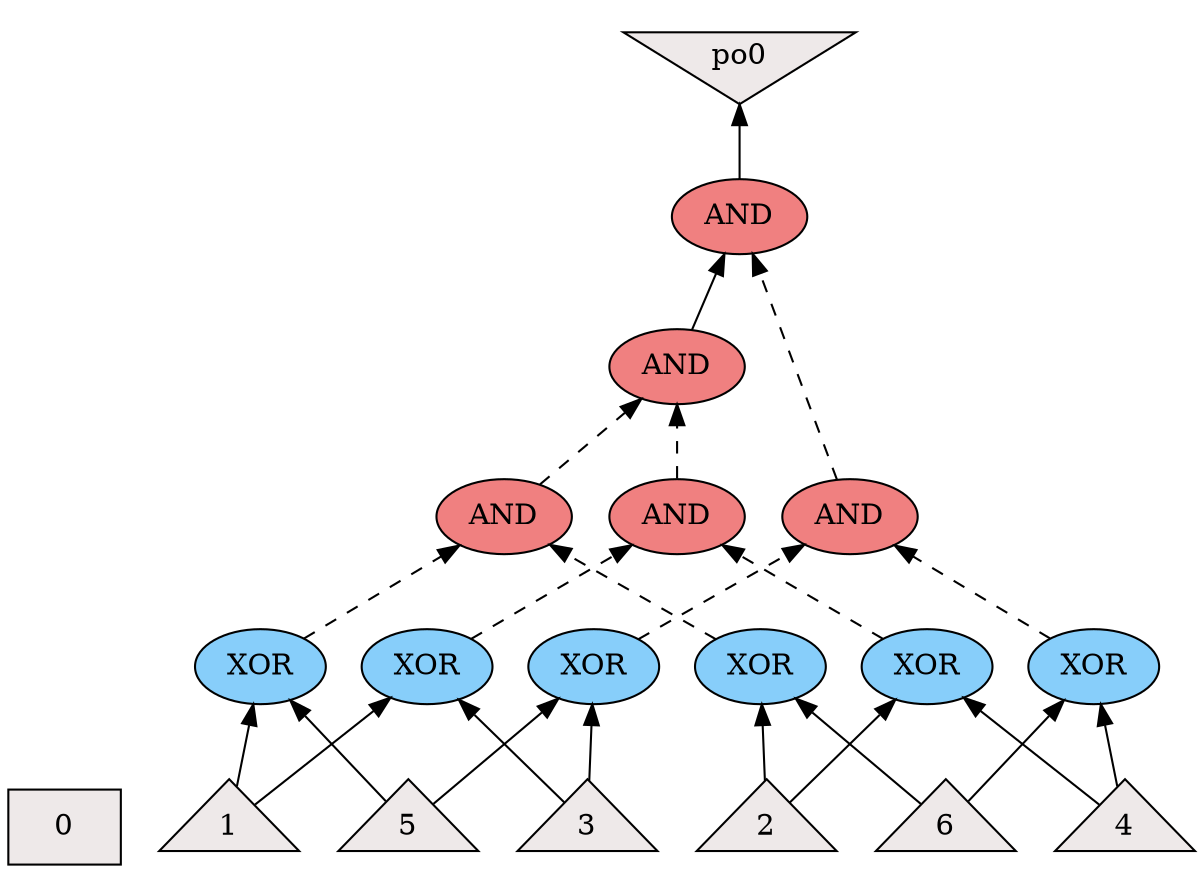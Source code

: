 digraph {
rankdir=BT;
0 [label="0",shape=box,style=filled,fillcolor=snow2]
1 [label="1",shape=triangle,style=filled,fillcolor=snow2]
2 [label="2",shape=triangle,style=filled,fillcolor=snow2]
3 [label="3",shape=triangle,style=filled,fillcolor=snow2]
4 [label="4",shape=triangle,style=filled,fillcolor=snow2]
5 [label="5",shape=triangle,style=filled,fillcolor=snow2]
6 [label="6",shape=triangle,style=filled,fillcolor=snow2]
7 [label="XOR",shape=ellipse,style=filled,fillcolor=lightskyblue]
8 [label="XOR",shape=ellipse,style=filled,fillcolor=lightskyblue]
9 [label="AND",shape=ellipse,style=filled,fillcolor=lightcoral]
10 [label="XOR",shape=ellipse,style=filled,fillcolor=lightskyblue]
11 [label="XOR",shape=ellipse,style=filled,fillcolor=lightskyblue]
12 [label="AND",shape=ellipse,style=filled,fillcolor=lightcoral]
13 [label="AND",shape=ellipse,style=filled,fillcolor=lightcoral]
14 [label="XOR",shape=ellipse,style=filled,fillcolor=lightskyblue]
15 [label="XOR",shape=ellipse,style=filled,fillcolor=lightskyblue]
16 [label="AND",shape=ellipse,style=filled,fillcolor=lightcoral]
17 [label="AND",shape=ellipse,style=filled,fillcolor=lightcoral]
po0 [shape=invtriangle,style=filled,fillcolor=snow2]
3 -> 7 [style=solid]
1 -> 7 [style=solid]
4 -> 8 [style=solid]
2 -> 8 [style=solid]
7 -> 9 [style=dashed]
8 -> 9 [style=dashed]
5 -> 10 [style=solid]
1 -> 10 [style=solid]
6 -> 11 [style=solid]
2 -> 11 [style=solid]
10 -> 12 [style=dashed]
11 -> 12 [style=dashed]
9 -> 13 [style=dashed]
12 -> 13 [style=dashed]
5 -> 14 [style=solid]
3 -> 14 [style=solid]
6 -> 15 [style=solid]
4 -> 15 [style=solid]
14 -> 16 [style=dashed]
15 -> 16 [style=dashed]
13 -> 17 [style=solid]
16 -> 17 [style=dashed]
17 -> po0 [style=solid]
{rank = same; 0; 1; 2; 3; 4; 5; 6; }
{rank = same; 7; 8; 10; 11; 14; 15; }
{rank = same; 9; 12; 16; }
{rank = same; 13; }
{rank = same; 17; }
{rank = same; po0; }
}
